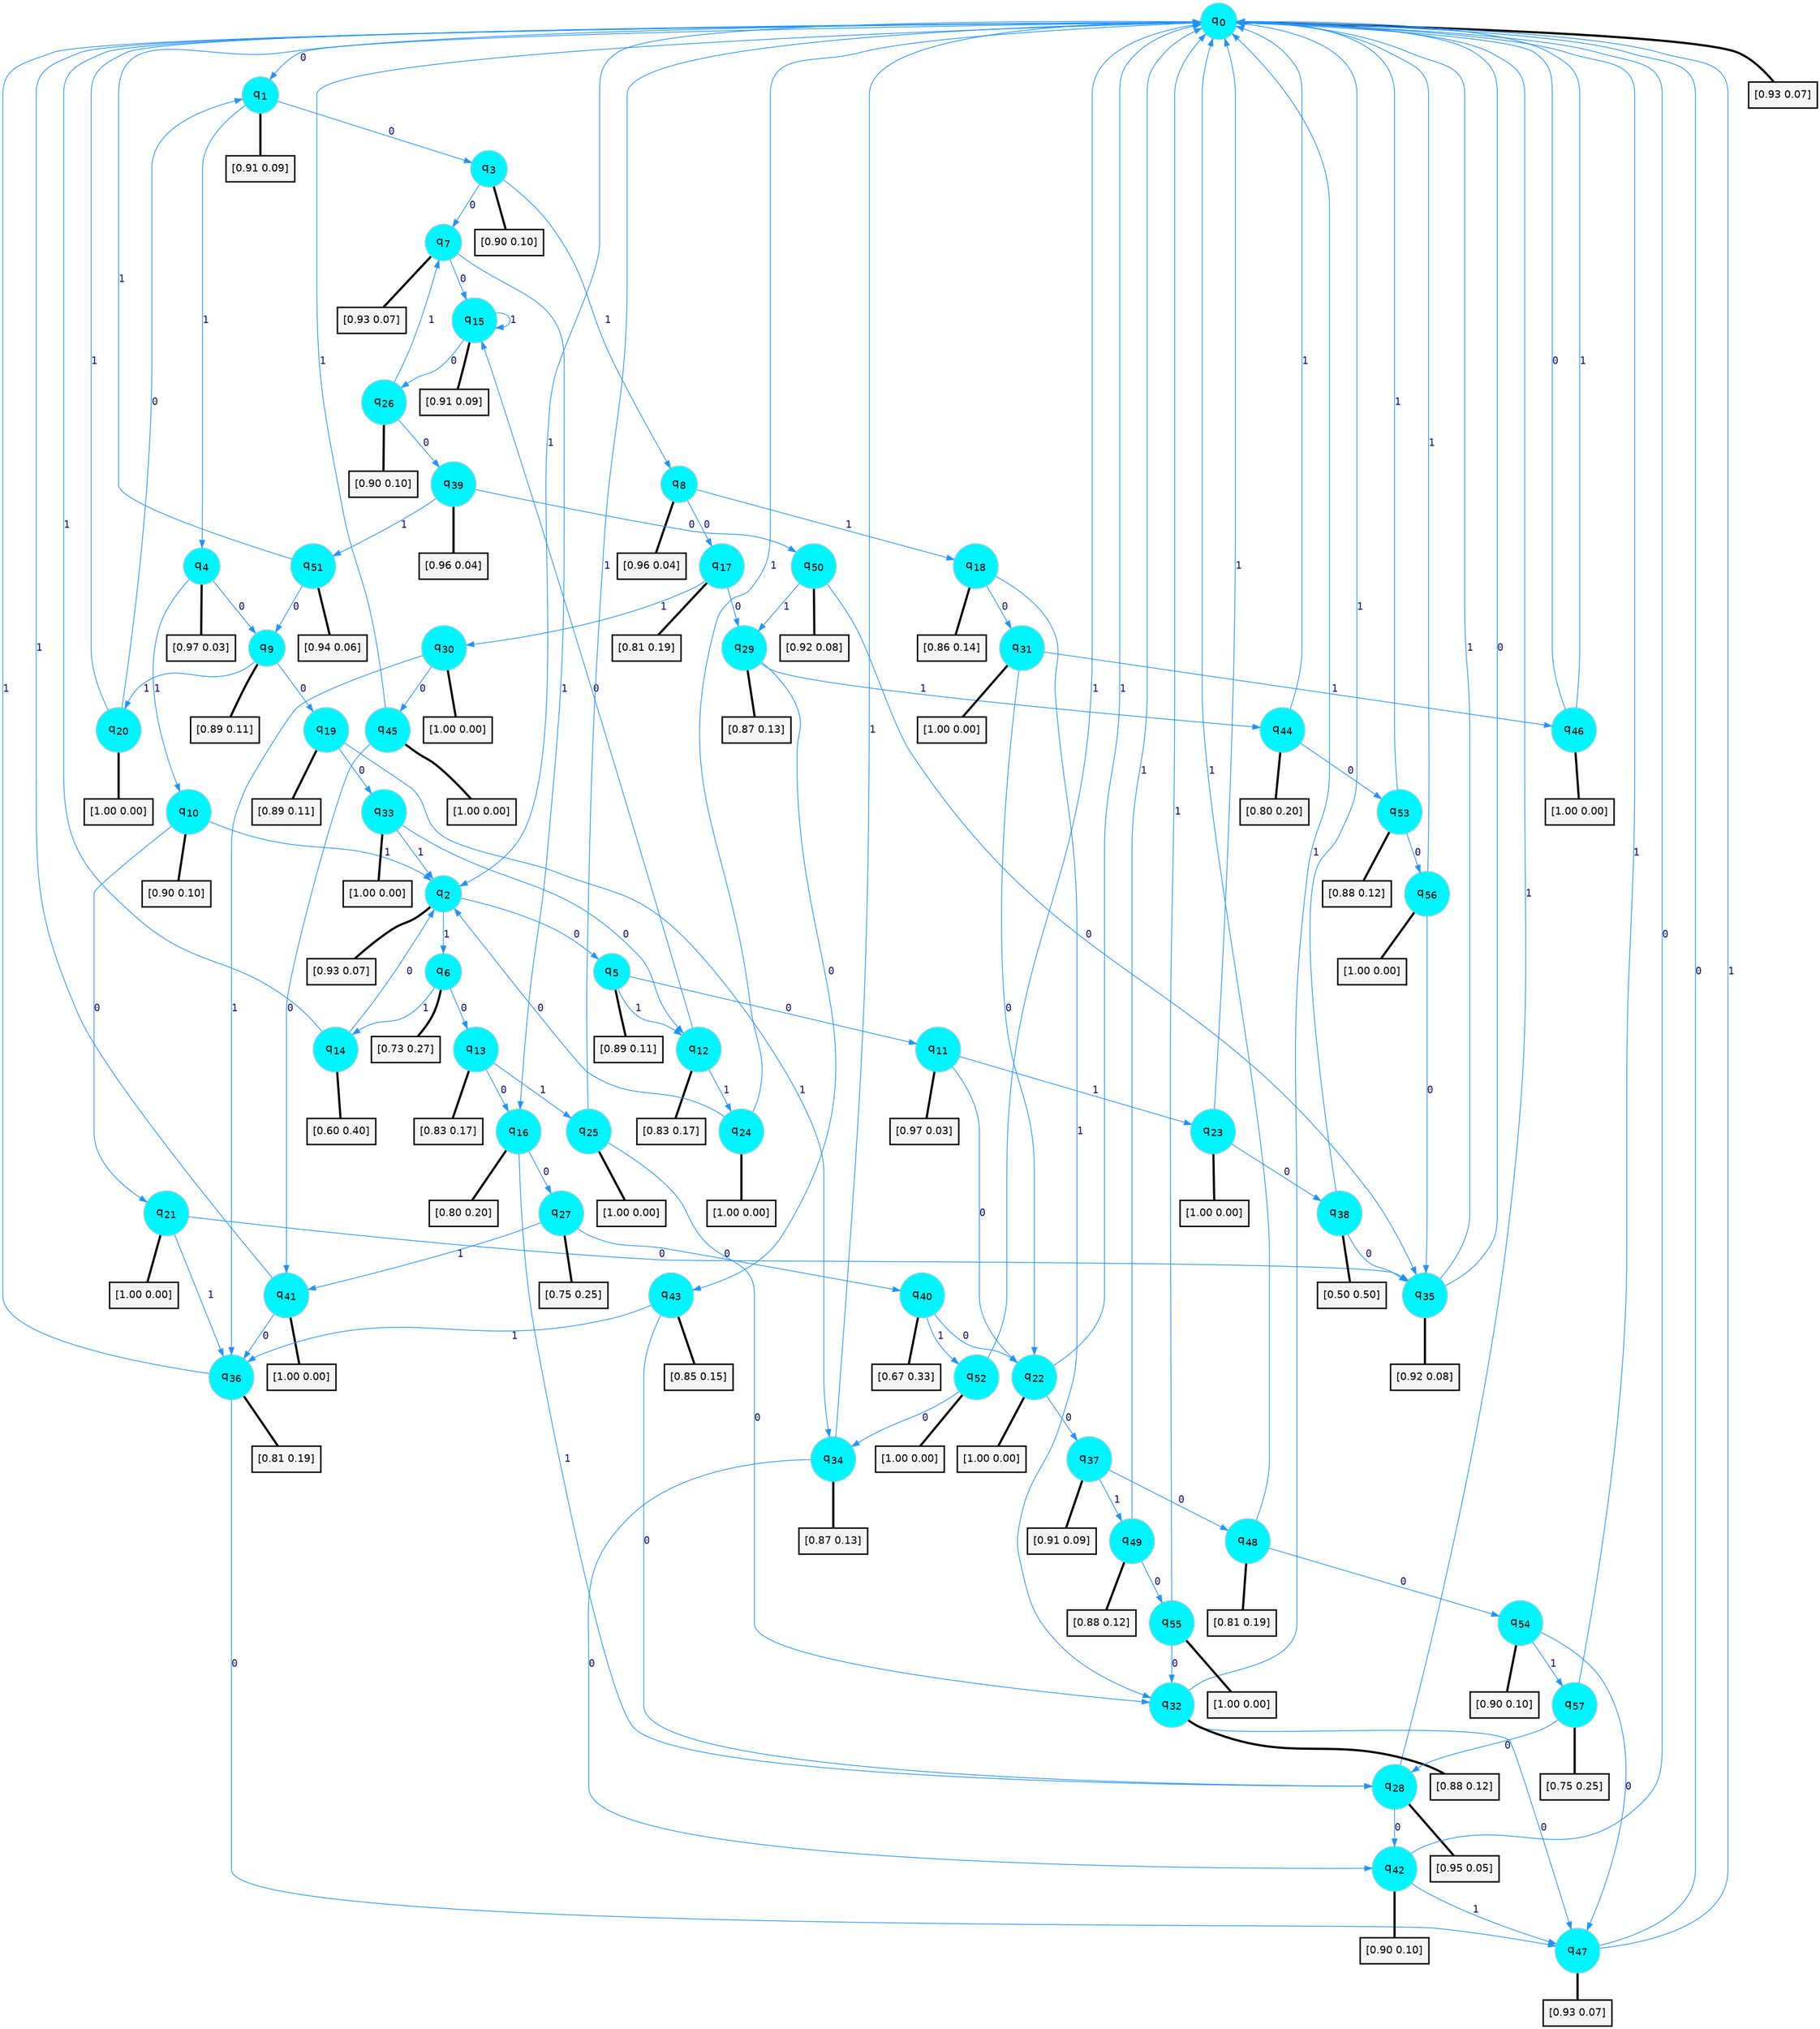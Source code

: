 digraph G {
graph [
bgcolor=transparent, dpi=300, rankdir=TD, size="40,25"];
node [
color=gray, fillcolor=turquoise1, fontcolor=black, fontname=Helvetica, fontsize=16, fontweight=bold, shape=circle, style=filled];
edge [
arrowsize=1, color=dodgerblue1, fontcolor=midnightblue, fontname=courier, fontweight=bold, penwidth=1, style=solid, weight=20];
0[label=<q<SUB>0</SUB>>];
1[label=<q<SUB>1</SUB>>];
2[label=<q<SUB>2</SUB>>];
3[label=<q<SUB>3</SUB>>];
4[label=<q<SUB>4</SUB>>];
5[label=<q<SUB>5</SUB>>];
6[label=<q<SUB>6</SUB>>];
7[label=<q<SUB>7</SUB>>];
8[label=<q<SUB>8</SUB>>];
9[label=<q<SUB>9</SUB>>];
10[label=<q<SUB>10</SUB>>];
11[label=<q<SUB>11</SUB>>];
12[label=<q<SUB>12</SUB>>];
13[label=<q<SUB>13</SUB>>];
14[label=<q<SUB>14</SUB>>];
15[label=<q<SUB>15</SUB>>];
16[label=<q<SUB>16</SUB>>];
17[label=<q<SUB>17</SUB>>];
18[label=<q<SUB>18</SUB>>];
19[label=<q<SUB>19</SUB>>];
20[label=<q<SUB>20</SUB>>];
21[label=<q<SUB>21</SUB>>];
22[label=<q<SUB>22</SUB>>];
23[label=<q<SUB>23</SUB>>];
24[label=<q<SUB>24</SUB>>];
25[label=<q<SUB>25</SUB>>];
26[label=<q<SUB>26</SUB>>];
27[label=<q<SUB>27</SUB>>];
28[label=<q<SUB>28</SUB>>];
29[label=<q<SUB>29</SUB>>];
30[label=<q<SUB>30</SUB>>];
31[label=<q<SUB>31</SUB>>];
32[label=<q<SUB>32</SUB>>];
33[label=<q<SUB>33</SUB>>];
34[label=<q<SUB>34</SUB>>];
35[label=<q<SUB>35</SUB>>];
36[label=<q<SUB>36</SUB>>];
37[label=<q<SUB>37</SUB>>];
38[label=<q<SUB>38</SUB>>];
39[label=<q<SUB>39</SUB>>];
40[label=<q<SUB>40</SUB>>];
41[label=<q<SUB>41</SUB>>];
42[label=<q<SUB>42</SUB>>];
43[label=<q<SUB>43</SUB>>];
44[label=<q<SUB>44</SUB>>];
45[label=<q<SUB>45</SUB>>];
46[label=<q<SUB>46</SUB>>];
47[label=<q<SUB>47</SUB>>];
48[label=<q<SUB>48</SUB>>];
49[label=<q<SUB>49</SUB>>];
50[label=<q<SUB>50</SUB>>];
51[label=<q<SUB>51</SUB>>];
52[label=<q<SUB>52</SUB>>];
53[label=<q<SUB>53</SUB>>];
54[label=<q<SUB>54</SUB>>];
55[label=<q<SUB>55</SUB>>];
56[label=<q<SUB>56</SUB>>];
57[label=<q<SUB>57</SUB>>];
58[label="[0.93 0.07]", shape=box,fontcolor=black, fontname=Helvetica, fontsize=14, penwidth=2, fillcolor=whitesmoke,color=black];
59[label="[0.91 0.09]", shape=box,fontcolor=black, fontname=Helvetica, fontsize=14, penwidth=2, fillcolor=whitesmoke,color=black];
60[label="[0.93 0.07]", shape=box,fontcolor=black, fontname=Helvetica, fontsize=14, penwidth=2, fillcolor=whitesmoke,color=black];
61[label="[0.90 0.10]", shape=box,fontcolor=black, fontname=Helvetica, fontsize=14, penwidth=2, fillcolor=whitesmoke,color=black];
62[label="[0.97 0.03]", shape=box,fontcolor=black, fontname=Helvetica, fontsize=14, penwidth=2, fillcolor=whitesmoke,color=black];
63[label="[0.89 0.11]", shape=box,fontcolor=black, fontname=Helvetica, fontsize=14, penwidth=2, fillcolor=whitesmoke,color=black];
64[label="[0.73 0.27]", shape=box,fontcolor=black, fontname=Helvetica, fontsize=14, penwidth=2, fillcolor=whitesmoke,color=black];
65[label="[0.93 0.07]", shape=box,fontcolor=black, fontname=Helvetica, fontsize=14, penwidth=2, fillcolor=whitesmoke,color=black];
66[label="[0.96 0.04]", shape=box,fontcolor=black, fontname=Helvetica, fontsize=14, penwidth=2, fillcolor=whitesmoke,color=black];
67[label="[0.89 0.11]", shape=box,fontcolor=black, fontname=Helvetica, fontsize=14, penwidth=2, fillcolor=whitesmoke,color=black];
68[label="[0.90 0.10]", shape=box,fontcolor=black, fontname=Helvetica, fontsize=14, penwidth=2, fillcolor=whitesmoke,color=black];
69[label="[0.97 0.03]", shape=box,fontcolor=black, fontname=Helvetica, fontsize=14, penwidth=2, fillcolor=whitesmoke,color=black];
70[label="[0.83 0.17]", shape=box,fontcolor=black, fontname=Helvetica, fontsize=14, penwidth=2, fillcolor=whitesmoke,color=black];
71[label="[0.83 0.17]", shape=box,fontcolor=black, fontname=Helvetica, fontsize=14, penwidth=2, fillcolor=whitesmoke,color=black];
72[label="[0.60 0.40]", shape=box,fontcolor=black, fontname=Helvetica, fontsize=14, penwidth=2, fillcolor=whitesmoke,color=black];
73[label="[0.91 0.09]", shape=box,fontcolor=black, fontname=Helvetica, fontsize=14, penwidth=2, fillcolor=whitesmoke,color=black];
74[label="[0.80 0.20]", shape=box,fontcolor=black, fontname=Helvetica, fontsize=14, penwidth=2, fillcolor=whitesmoke,color=black];
75[label="[0.81 0.19]", shape=box,fontcolor=black, fontname=Helvetica, fontsize=14, penwidth=2, fillcolor=whitesmoke,color=black];
76[label="[0.86 0.14]", shape=box,fontcolor=black, fontname=Helvetica, fontsize=14, penwidth=2, fillcolor=whitesmoke,color=black];
77[label="[0.89 0.11]", shape=box,fontcolor=black, fontname=Helvetica, fontsize=14, penwidth=2, fillcolor=whitesmoke,color=black];
78[label="[1.00 0.00]", shape=box,fontcolor=black, fontname=Helvetica, fontsize=14, penwidth=2, fillcolor=whitesmoke,color=black];
79[label="[1.00 0.00]", shape=box,fontcolor=black, fontname=Helvetica, fontsize=14, penwidth=2, fillcolor=whitesmoke,color=black];
80[label="[1.00 0.00]", shape=box,fontcolor=black, fontname=Helvetica, fontsize=14, penwidth=2, fillcolor=whitesmoke,color=black];
81[label="[1.00 0.00]", shape=box,fontcolor=black, fontname=Helvetica, fontsize=14, penwidth=2, fillcolor=whitesmoke,color=black];
82[label="[1.00 0.00]", shape=box,fontcolor=black, fontname=Helvetica, fontsize=14, penwidth=2, fillcolor=whitesmoke,color=black];
83[label="[1.00 0.00]", shape=box,fontcolor=black, fontname=Helvetica, fontsize=14, penwidth=2, fillcolor=whitesmoke,color=black];
84[label="[0.90 0.10]", shape=box,fontcolor=black, fontname=Helvetica, fontsize=14, penwidth=2, fillcolor=whitesmoke,color=black];
85[label="[0.75 0.25]", shape=box,fontcolor=black, fontname=Helvetica, fontsize=14, penwidth=2, fillcolor=whitesmoke,color=black];
86[label="[0.95 0.05]", shape=box,fontcolor=black, fontname=Helvetica, fontsize=14, penwidth=2, fillcolor=whitesmoke,color=black];
87[label="[0.87 0.13]", shape=box,fontcolor=black, fontname=Helvetica, fontsize=14, penwidth=2, fillcolor=whitesmoke,color=black];
88[label="[1.00 0.00]", shape=box,fontcolor=black, fontname=Helvetica, fontsize=14, penwidth=2, fillcolor=whitesmoke,color=black];
89[label="[1.00 0.00]", shape=box,fontcolor=black, fontname=Helvetica, fontsize=14, penwidth=2, fillcolor=whitesmoke,color=black];
90[label="[0.88 0.12]", shape=box,fontcolor=black, fontname=Helvetica, fontsize=14, penwidth=2, fillcolor=whitesmoke,color=black];
91[label="[1.00 0.00]", shape=box,fontcolor=black, fontname=Helvetica, fontsize=14, penwidth=2, fillcolor=whitesmoke,color=black];
92[label="[0.87 0.13]", shape=box,fontcolor=black, fontname=Helvetica, fontsize=14, penwidth=2, fillcolor=whitesmoke,color=black];
93[label="[0.92 0.08]", shape=box,fontcolor=black, fontname=Helvetica, fontsize=14, penwidth=2, fillcolor=whitesmoke,color=black];
94[label="[0.81 0.19]", shape=box,fontcolor=black, fontname=Helvetica, fontsize=14, penwidth=2, fillcolor=whitesmoke,color=black];
95[label="[0.91 0.09]", shape=box,fontcolor=black, fontname=Helvetica, fontsize=14, penwidth=2, fillcolor=whitesmoke,color=black];
96[label="[0.50 0.50]", shape=box,fontcolor=black, fontname=Helvetica, fontsize=14, penwidth=2, fillcolor=whitesmoke,color=black];
97[label="[0.96 0.04]", shape=box,fontcolor=black, fontname=Helvetica, fontsize=14, penwidth=2, fillcolor=whitesmoke,color=black];
98[label="[0.67 0.33]", shape=box,fontcolor=black, fontname=Helvetica, fontsize=14, penwidth=2, fillcolor=whitesmoke,color=black];
99[label="[1.00 0.00]", shape=box,fontcolor=black, fontname=Helvetica, fontsize=14, penwidth=2, fillcolor=whitesmoke,color=black];
100[label="[0.90 0.10]", shape=box,fontcolor=black, fontname=Helvetica, fontsize=14, penwidth=2, fillcolor=whitesmoke,color=black];
101[label="[0.85 0.15]", shape=box,fontcolor=black, fontname=Helvetica, fontsize=14, penwidth=2, fillcolor=whitesmoke,color=black];
102[label="[0.80 0.20]", shape=box,fontcolor=black, fontname=Helvetica, fontsize=14, penwidth=2, fillcolor=whitesmoke,color=black];
103[label="[1.00 0.00]", shape=box,fontcolor=black, fontname=Helvetica, fontsize=14, penwidth=2, fillcolor=whitesmoke,color=black];
104[label="[1.00 0.00]", shape=box,fontcolor=black, fontname=Helvetica, fontsize=14, penwidth=2, fillcolor=whitesmoke,color=black];
105[label="[0.93 0.07]", shape=box,fontcolor=black, fontname=Helvetica, fontsize=14, penwidth=2, fillcolor=whitesmoke,color=black];
106[label="[0.81 0.19]", shape=box,fontcolor=black, fontname=Helvetica, fontsize=14, penwidth=2, fillcolor=whitesmoke,color=black];
107[label="[0.88 0.12]", shape=box,fontcolor=black, fontname=Helvetica, fontsize=14, penwidth=2, fillcolor=whitesmoke,color=black];
108[label="[0.92 0.08]", shape=box,fontcolor=black, fontname=Helvetica, fontsize=14, penwidth=2, fillcolor=whitesmoke,color=black];
109[label="[0.94 0.06]", shape=box,fontcolor=black, fontname=Helvetica, fontsize=14, penwidth=2, fillcolor=whitesmoke,color=black];
110[label="[1.00 0.00]", shape=box,fontcolor=black, fontname=Helvetica, fontsize=14, penwidth=2, fillcolor=whitesmoke,color=black];
111[label="[0.88 0.12]", shape=box,fontcolor=black, fontname=Helvetica, fontsize=14, penwidth=2, fillcolor=whitesmoke,color=black];
112[label="[0.90 0.10]", shape=box,fontcolor=black, fontname=Helvetica, fontsize=14, penwidth=2, fillcolor=whitesmoke,color=black];
113[label="[1.00 0.00]", shape=box,fontcolor=black, fontname=Helvetica, fontsize=14, penwidth=2, fillcolor=whitesmoke,color=black];
114[label="[1.00 0.00]", shape=box,fontcolor=black, fontname=Helvetica, fontsize=14, penwidth=2, fillcolor=whitesmoke,color=black];
115[label="[0.75 0.25]", shape=box,fontcolor=black, fontname=Helvetica, fontsize=14, penwidth=2, fillcolor=whitesmoke,color=black];
0->1 [label=0];
0->2 [label=1];
0->58 [arrowhead=none, penwidth=3,color=black];
1->3 [label=0];
1->4 [label=1];
1->59 [arrowhead=none, penwidth=3,color=black];
2->5 [label=0];
2->6 [label=1];
2->60 [arrowhead=none, penwidth=3,color=black];
3->7 [label=0];
3->8 [label=1];
3->61 [arrowhead=none, penwidth=3,color=black];
4->9 [label=0];
4->10 [label=1];
4->62 [arrowhead=none, penwidth=3,color=black];
5->11 [label=0];
5->12 [label=1];
5->63 [arrowhead=none, penwidth=3,color=black];
6->13 [label=0];
6->14 [label=1];
6->64 [arrowhead=none, penwidth=3,color=black];
7->15 [label=0];
7->16 [label=1];
7->65 [arrowhead=none, penwidth=3,color=black];
8->17 [label=0];
8->18 [label=1];
8->66 [arrowhead=none, penwidth=3,color=black];
9->19 [label=0];
9->20 [label=1];
9->67 [arrowhead=none, penwidth=3,color=black];
10->21 [label=0];
10->2 [label=1];
10->68 [arrowhead=none, penwidth=3,color=black];
11->22 [label=0];
11->23 [label=1];
11->69 [arrowhead=none, penwidth=3,color=black];
12->15 [label=0];
12->24 [label=1];
12->70 [arrowhead=none, penwidth=3,color=black];
13->16 [label=0];
13->25 [label=1];
13->71 [arrowhead=none, penwidth=3,color=black];
14->2 [label=0];
14->0 [label=1];
14->72 [arrowhead=none, penwidth=3,color=black];
15->26 [label=0];
15->15 [label=1];
15->73 [arrowhead=none, penwidth=3,color=black];
16->27 [label=0];
16->28 [label=1];
16->74 [arrowhead=none, penwidth=3,color=black];
17->29 [label=0];
17->30 [label=1];
17->75 [arrowhead=none, penwidth=3,color=black];
18->31 [label=0];
18->32 [label=1];
18->76 [arrowhead=none, penwidth=3,color=black];
19->33 [label=0];
19->34 [label=1];
19->77 [arrowhead=none, penwidth=3,color=black];
20->1 [label=0];
20->0 [label=1];
20->78 [arrowhead=none, penwidth=3,color=black];
21->35 [label=0];
21->36 [label=1];
21->79 [arrowhead=none, penwidth=3,color=black];
22->37 [label=0];
22->0 [label=1];
22->80 [arrowhead=none, penwidth=3,color=black];
23->38 [label=0];
23->0 [label=1];
23->81 [arrowhead=none, penwidth=3,color=black];
24->2 [label=0];
24->0 [label=1];
24->82 [arrowhead=none, penwidth=3,color=black];
25->32 [label=0];
25->0 [label=1];
25->83 [arrowhead=none, penwidth=3,color=black];
26->39 [label=0];
26->7 [label=1];
26->84 [arrowhead=none, penwidth=3,color=black];
27->40 [label=0];
27->41 [label=1];
27->85 [arrowhead=none, penwidth=3,color=black];
28->42 [label=0];
28->0 [label=1];
28->86 [arrowhead=none, penwidth=3,color=black];
29->43 [label=0];
29->44 [label=1];
29->87 [arrowhead=none, penwidth=3,color=black];
30->45 [label=0];
30->36 [label=1];
30->88 [arrowhead=none, penwidth=3,color=black];
31->22 [label=0];
31->46 [label=1];
31->89 [arrowhead=none, penwidth=3,color=black];
32->47 [label=0];
32->0 [label=1];
32->90 [arrowhead=none, penwidth=3,color=black];
33->12 [label=0];
33->2 [label=1];
33->91 [arrowhead=none, penwidth=3,color=black];
34->42 [label=0];
34->0 [label=1];
34->92 [arrowhead=none, penwidth=3,color=black];
35->0 [label=0];
35->0 [label=1];
35->93 [arrowhead=none, penwidth=3,color=black];
36->47 [label=0];
36->0 [label=1];
36->94 [arrowhead=none, penwidth=3,color=black];
37->48 [label=0];
37->49 [label=1];
37->95 [arrowhead=none, penwidth=3,color=black];
38->35 [label=0];
38->0 [label=1];
38->96 [arrowhead=none, penwidth=3,color=black];
39->50 [label=0];
39->51 [label=1];
39->97 [arrowhead=none, penwidth=3,color=black];
40->22 [label=0];
40->52 [label=1];
40->98 [arrowhead=none, penwidth=3,color=black];
41->36 [label=0];
41->0 [label=1];
41->99 [arrowhead=none, penwidth=3,color=black];
42->0 [label=0];
42->47 [label=1];
42->100 [arrowhead=none, penwidth=3,color=black];
43->28 [label=0];
43->36 [label=1];
43->101 [arrowhead=none, penwidth=3,color=black];
44->53 [label=0];
44->0 [label=1];
44->102 [arrowhead=none, penwidth=3,color=black];
45->41 [label=0];
45->0 [label=1];
45->103 [arrowhead=none, penwidth=3,color=black];
46->0 [label=0];
46->0 [label=1];
46->104 [arrowhead=none, penwidth=3,color=black];
47->0 [label=0];
47->0 [label=1];
47->105 [arrowhead=none, penwidth=3,color=black];
48->54 [label=0];
48->0 [label=1];
48->106 [arrowhead=none, penwidth=3,color=black];
49->55 [label=0];
49->0 [label=1];
49->107 [arrowhead=none, penwidth=3,color=black];
50->35 [label=0];
50->29 [label=1];
50->108 [arrowhead=none, penwidth=3,color=black];
51->9 [label=0];
51->0 [label=1];
51->109 [arrowhead=none, penwidth=3,color=black];
52->34 [label=0];
52->0 [label=1];
52->110 [arrowhead=none, penwidth=3,color=black];
53->56 [label=0];
53->0 [label=1];
53->111 [arrowhead=none, penwidth=3,color=black];
54->47 [label=0];
54->57 [label=1];
54->112 [arrowhead=none, penwidth=3,color=black];
55->32 [label=0];
55->0 [label=1];
55->113 [arrowhead=none, penwidth=3,color=black];
56->35 [label=0];
56->0 [label=1];
56->114 [arrowhead=none, penwidth=3,color=black];
57->28 [label=0];
57->0 [label=1];
57->115 [arrowhead=none, penwidth=3,color=black];
}
